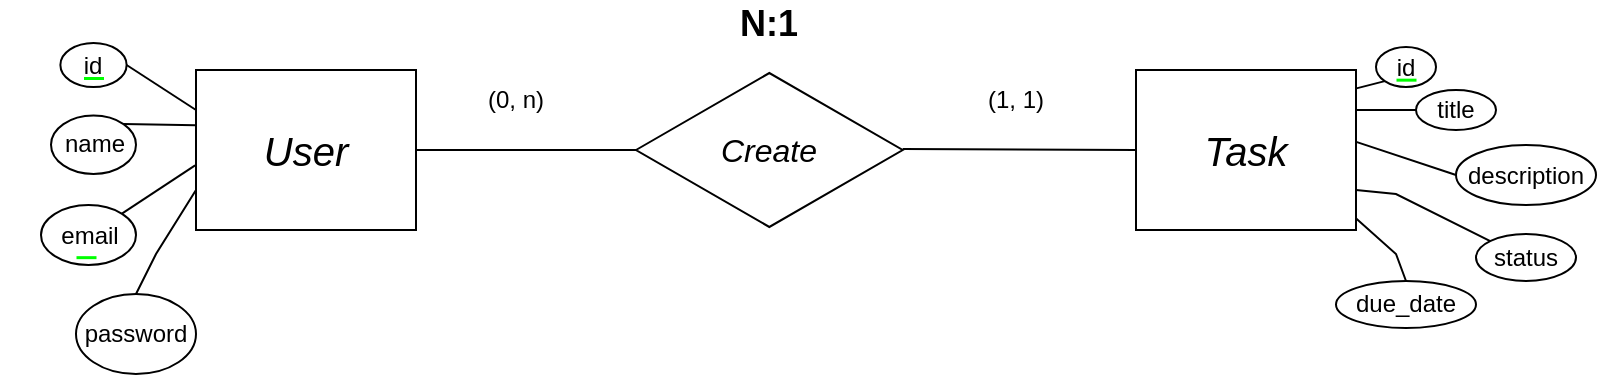 <mxfile version="28.1.2">
  <diagram name="Página-1" id="oE5SToJG6d0fqBrR_LVp">
    <mxGraphModel dx="983" dy="596" grid="1" gridSize="10" guides="1" tooltips="1" connect="1" arrows="1" fold="1" page="1" pageScale="1" pageWidth="1169" pageHeight="827" math="0" shadow="0">
      <root>
        <mxCell id="0" />
        <mxCell id="1" parent="0" />
        <mxCell id="YD6msoa2M3r7hMomgX2S-1" value="&lt;i style=&quot;&quot;&gt;&lt;font style=&quot;font-size: 20px;&quot;&gt;User&lt;/font&gt;&lt;/i&gt;" style="rounded=0;whiteSpace=wrap;html=1;fillColor=none;" parent="1" vertex="1">
          <mxGeometry x="370" y="118" width="110" height="80" as="geometry" />
        </mxCell>
        <mxCell id="YD6msoa2M3r7hMomgX2S-2" value="&lt;i style=&quot;&quot;&gt;&lt;font style=&quot;font-size: 20px;&quot;&gt;Task&lt;/font&gt;&lt;/i&gt;" style="rounded=0;whiteSpace=wrap;html=1;fillColor=none;align=center;" parent="1" vertex="1">
          <mxGeometry x="840" y="118" width="110" height="80" as="geometry" />
        </mxCell>
        <mxCell id="YD6msoa2M3r7hMomgX2S-3" value="&lt;i&gt;&lt;font style=&quot;font-size: 16px;&quot;&gt;Create&lt;/font&gt;&lt;/i&gt;" style="html=1;whiteSpace=wrap;aspect=fixed;shape=isoRectangle;fillColor=none;" parent="1" vertex="1">
          <mxGeometry x="590" y="118" width="133.34" height="80" as="geometry" />
        </mxCell>
        <mxCell id="YD6msoa2M3r7hMomgX2S-5" value="" style="endArrow=none;html=1;rounded=0;exitX=1;exitY=0.5;exitDx=0;exitDy=0;" parent="1" source="YD6msoa2M3r7hMomgX2S-1" edge="1">
          <mxGeometry width="50" height="50" relative="1" as="geometry">
            <mxPoint x="490" y="158" as="sourcePoint" />
            <mxPoint x="590" y="158" as="targetPoint" />
          </mxGeometry>
        </mxCell>
        <mxCell id="YD6msoa2M3r7hMomgX2S-6" value="" style="endArrow=none;html=1;rounded=0;exitX=1;exitY=0.5;exitDx=0;exitDy=0;entryX=0;entryY=0.5;entryDx=0;entryDy=0;" parent="1" target="YD6msoa2M3r7hMomgX2S-2" edge="1">
          <mxGeometry width="50" height="50" relative="1" as="geometry">
            <mxPoint x="723.34" y="157.5" as="sourcePoint" />
            <mxPoint x="835.34" y="158.5" as="targetPoint" />
          </mxGeometry>
        </mxCell>
        <mxCell id="YD6msoa2M3r7hMomgX2S-23" value="" style="endArrow=none;html=1;rounded=0;entryX=0;entryY=0.75;entryDx=0;entryDy=0;exitX=0.5;exitY=0;exitDx=0;exitDy=0;" parent="1" source="1crDwZA3xUfXSPAo53d7-8" target="YD6msoa2M3r7hMomgX2S-1" edge="1">
          <mxGeometry width="50" height="50" relative="1" as="geometry">
            <mxPoint x="343.83" y="257.717" as="sourcePoint" />
            <mxPoint x="330" y="168" as="targetPoint" />
            <Array as="points">
              <mxPoint x="350" y="210" />
            </Array>
          </mxGeometry>
        </mxCell>
        <mxCell id="YD6msoa2M3r7hMomgX2S-25" value="" style="endArrow=none;html=1;rounded=0;entryX=0;entryY=0.346;entryDx=0;entryDy=0;entryPerimeter=0;exitX=1;exitY=0;exitDx=0;exitDy=0;" parent="1" source="1crDwZA3xUfXSPAo53d7-10" target="YD6msoa2M3r7hMomgX2S-1" edge="1">
          <mxGeometry width="50" height="50" relative="1" as="geometry">
            <mxPoint x="295.91" y="154.59" as="sourcePoint" />
            <mxPoint x="371" y="145" as="targetPoint" />
            <Array as="points" />
          </mxGeometry>
        </mxCell>
        <mxCell id="YD6msoa2M3r7hMomgX2S-30" value="" style="endArrow=none;html=1;rounded=0;exitX=1;exitY=0.25;exitDx=0;exitDy=0;entryX=0;entryY=0.5;entryDx=0;entryDy=0;" parent="1" source="YD6msoa2M3r7hMomgX2S-2" target="1crDwZA3xUfXSPAo53d7-4" edge="1">
          <mxGeometry width="50" height="50" relative="1" as="geometry">
            <mxPoint x="980" y="210" as="sourcePoint" />
            <mxPoint x="998" y="145" as="targetPoint" />
            <Array as="points" />
          </mxGeometry>
        </mxCell>
        <mxCell id="YD6msoa2M3r7hMomgX2S-37" value="" style="endArrow=none;html=1;rounded=0;exitX=1.001;exitY=0.449;exitDx=0;exitDy=0;exitPerimeter=0;entryX=0;entryY=0.5;entryDx=0;entryDy=0;" parent="1" source="YD6msoa2M3r7hMomgX2S-2" target="1crDwZA3xUfXSPAo53d7-3" edge="1">
          <mxGeometry width="50" height="50" relative="1" as="geometry">
            <mxPoint x="960" y="148" as="sourcePoint" />
            <mxPoint x="1025.5" y="181.5" as="targetPoint" />
            <Array as="points" />
          </mxGeometry>
        </mxCell>
        <mxCell id="YD6msoa2M3r7hMomgX2S-38" value="" style="endArrow=none;html=1;rounded=0;entryX=0;entryY=0;entryDx=0;entryDy=0;exitX=1;exitY=0.75;exitDx=0;exitDy=0;" parent="1" source="YD6msoa2M3r7hMomgX2S-2" target="1crDwZA3xUfXSPAo53d7-2" edge="1">
          <mxGeometry width="50" height="50" relative="1" as="geometry">
            <mxPoint x="951" y="173" as="sourcePoint" />
            <mxPoint x="1021.59" y="222.59" as="targetPoint" />
            <Array as="points">
              <mxPoint x="970" y="180" />
            </Array>
          </mxGeometry>
        </mxCell>
        <mxCell id="YD6msoa2M3r7hMomgX2S-39" value="" style="endArrow=none;html=1;rounded=0;exitX=1.002;exitY=0.93;exitDx=0;exitDy=0;entryX=0.5;entryY=0;entryDx=0;entryDy=0;exitPerimeter=0;" parent="1" source="YD6msoa2M3r7hMomgX2S-2" target="1crDwZA3xUfXSPAo53d7-1" edge="1">
          <mxGeometry width="50" height="50" relative="1" as="geometry">
            <mxPoint x="940" y="196" as="sourcePoint" />
            <mxPoint x="978.25" y="220" as="targetPoint" />
            <Array as="points">
              <mxPoint x="970" y="210" />
            </Array>
          </mxGeometry>
        </mxCell>
        <mxCell id="YD6msoa2M3r7hMomgX2S-45" value="" style="endArrow=none;html=1;rounded=0;exitX=1.002;exitY=0.115;exitDx=0;exitDy=0;entryX=0;entryY=1;entryDx=0;entryDy=0;exitPerimeter=0;" parent="1" source="YD6msoa2M3r7hMomgX2S-2" target="1crDwZA3xUfXSPAo53d7-5" edge="1">
          <mxGeometry width="50" height="50" relative="1" as="geometry">
            <mxPoint x="960" y="148" as="sourcePoint" />
            <mxPoint x="985" y="103" as="targetPoint" />
            <Array as="points" />
          </mxGeometry>
        </mxCell>
        <mxCell id="YD6msoa2M3r7hMomgX2S-48" value="" style="endArrow=none;html=1;rounded=0;exitX=1;exitY=0.5;exitDx=0;exitDy=0;entryX=0;entryY=0.25;entryDx=0;entryDy=0;" parent="1" source="1crDwZA3xUfXSPAo53d7-7" target="YD6msoa2M3r7hMomgX2S-1" edge="1">
          <mxGeometry width="50" height="50" relative="1" as="geometry">
            <mxPoint x="292.5" y="123" as="sourcePoint" />
            <mxPoint x="360" y="130" as="targetPoint" />
            <Array as="points" />
          </mxGeometry>
        </mxCell>
        <mxCell id="YD6msoa2M3r7hMomgX2S-49" value="(0, n)" style="text;html=1;align=center;verticalAlign=middle;whiteSpace=wrap;rounded=0;" parent="1" vertex="1">
          <mxGeometry x="500" y="118" width="60" height="30" as="geometry" />
        </mxCell>
        <mxCell id="YD6msoa2M3r7hMomgX2S-50" value="(1, 1)" style="text;html=1;align=center;verticalAlign=middle;whiteSpace=wrap;rounded=0;" parent="1" vertex="1">
          <mxGeometry x="750" y="118" width="60" height="30" as="geometry" />
        </mxCell>
        <mxCell id="EoohrdejDbw18MWcAkVu-11" value="" style="endArrow=none;html=1;rounded=0;strokeWidth=1.5;strokeColor=#00ff00;" parent="1" edge="1">
          <mxGeometry width="50" height="50" relative="1" as="geometry">
            <mxPoint x="313.75" y="122" as="sourcePoint" />
            <mxPoint x="323.75" y="122" as="targetPoint" />
          </mxGeometry>
        </mxCell>
        <mxCell id="EoohrdejDbw18MWcAkVu-15" style="edgeStyle=orthogonalEdgeStyle;rounded=0;orthogonalLoop=1;jettySize=auto;html=1;exitX=0.5;exitY=1;exitDx=0;exitDy=0;" parent="1" edge="1">
          <mxGeometry relative="1" as="geometry">
            <mxPoint x="280" y="193" as="sourcePoint" />
            <mxPoint x="280" y="193" as="targetPoint" />
          </mxGeometry>
        </mxCell>
        <mxCell id="EoohrdejDbw18MWcAkVu-16" value="" style="endArrow=none;html=1;rounded=0;strokeWidth=1.5;strokeColor=#00ff00;" parent="1" edge="1">
          <mxGeometry width="50" height="50" relative="1" as="geometry">
            <mxPoint x="310" y="211.58" as="sourcePoint" />
            <mxPoint x="320" y="211.58" as="targetPoint" />
          </mxGeometry>
        </mxCell>
        <mxCell id="EoohrdejDbw18MWcAkVu-17" value="" style="endArrow=none;html=1;rounded=0;entryX=-0.004;entryY=0.596;entryDx=0;entryDy=0;entryPerimeter=0;exitX=1;exitY=0;exitDx=0;exitDy=0;" parent="1" source="1crDwZA3xUfXSPAo53d7-9" target="YD6msoa2M3r7hMomgX2S-1" edge="1">
          <mxGeometry width="50" height="50" relative="1" as="geometry">
            <mxPoint x="294.142" y="215.858" as="sourcePoint" />
            <mxPoint x="330" y="150" as="targetPoint" />
          </mxGeometry>
        </mxCell>
        <mxCell id="EoohrdejDbw18MWcAkVu-23" value="" style="endArrow=none;html=1;rounded=0;strokeWidth=1.5;strokeColor=#00ff00;jumpSize=6;endSize=6;" parent="1" edge="1">
          <mxGeometry width="50" height="50" relative="1" as="geometry">
            <mxPoint x="970" y="122.83" as="sourcePoint" />
            <mxPoint x="980" y="122.83" as="targetPoint" />
          </mxGeometry>
        </mxCell>
        <mxCell id="1crDwZA3xUfXSPAo53d7-1" value="&lt;span style=&quot;text-wrap: nowrap;&quot;&gt;due_d&lt;/span&gt;&lt;span style=&quot;text-wrap: nowrap; background-color: initial;&quot;&gt;ate&lt;/span&gt;" style="ellipse;whiteSpace=wrap;html=1;fillColor=none;" parent="1" vertex="1">
          <mxGeometry x="940" y="223.5" width="70" height="23.5" as="geometry" />
        </mxCell>
        <mxCell id="1crDwZA3xUfXSPAo53d7-2" value="&lt;span style=&quot;text-wrap: nowrap;&quot;&gt;status&lt;/span&gt;" style="ellipse;whiteSpace=wrap;html=1;fillColor=none;" parent="1" vertex="1">
          <mxGeometry x="1010" y="200" width="50" height="23.5" as="geometry" />
        </mxCell>
        <mxCell id="1crDwZA3xUfXSPAo53d7-3" value="&lt;span style=&quot;text-wrap: nowrap;&quot;&gt;description&lt;/span&gt;" style="ellipse;whiteSpace=wrap;html=1;fillColor=none;" parent="1" vertex="1">
          <mxGeometry x="1000" y="155.5" width="70" height="30" as="geometry" />
        </mxCell>
        <mxCell id="1crDwZA3xUfXSPAo53d7-4" value="&lt;span style=&quot;text-wrap: nowrap;&quot;&gt;title&lt;/span&gt;" style="ellipse;whiteSpace=wrap;html=1;fillColor=none;" parent="1" vertex="1">
          <mxGeometry x="980" y="128" width="40" height="20" as="geometry" />
        </mxCell>
        <mxCell id="1crDwZA3xUfXSPAo53d7-5" value="id" style="ellipse;whiteSpace=wrap;html=1;fillColor=none;" parent="1" vertex="1">
          <mxGeometry x="960" y="106.5" width="30" height="20" as="geometry" />
        </mxCell>
        <mxCell id="1crDwZA3xUfXSPAo53d7-7" value="id" style="ellipse;whiteSpace=wrap;html=1;fillColor=none;verticalAlign=middle;fontSize=12;" parent="1" vertex="1">
          <mxGeometry x="302.19" y="104.5" width="33.12" height="22" as="geometry" />
        </mxCell>
        <mxCell id="1crDwZA3xUfXSPAo53d7-8" value="&lt;span style=&quot;text-wrap: nowrap;&quot;&gt;password&lt;/span&gt;" style="ellipse;whiteSpace=wrap;html=1;fillColor=none;" parent="1" vertex="1">
          <mxGeometry x="310" y="230" width="60" height="40" as="geometry" />
        </mxCell>
        <mxCell id="1crDwZA3xUfXSPAo53d7-9" value="email" style="ellipse;whiteSpace=wrap;html=1;fillColor=none;" parent="1" vertex="1">
          <mxGeometry x="292.5" y="185.5" width="47.5" height="30" as="geometry" />
        </mxCell>
        <mxCell id="1crDwZA3xUfXSPAo53d7-10" value="name" style="ellipse;whiteSpace=wrap;html=1;fillColor=none;" parent="1" vertex="1">
          <mxGeometry x="297.5" y="140.75" width="42.5" height="29.25" as="geometry" />
        </mxCell>
        <mxCell id="IGIAXOUkskZAOZpO6kka-1" value="&lt;b style=&quot;font-size: 18px;&quot;&gt;N:1&lt;/b&gt;" style="text;html=1;align=center;verticalAlign=middle;whiteSpace=wrap;rounded=0;fontSize=18;" parent="1" vertex="1">
          <mxGeometry x="630.01" y="83" width="53.33" height="23.5" as="geometry" />
        </mxCell>
      </root>
    </mxGraphModel>
  </diagram>
</mxfile>
